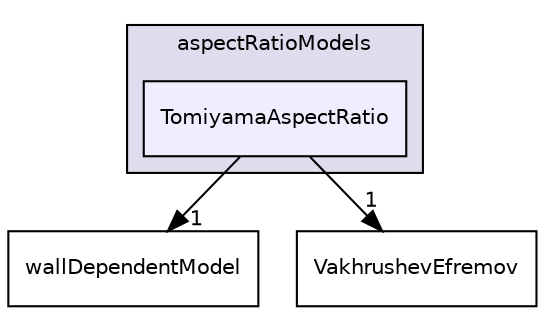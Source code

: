 digraph "TomiyamaAspectRatio" {
  bgcolor=transparent;
  compound=true
  node [ fontsize="10", fontname="Helvetica"];
  edge [ labelfontsize="10", labelfontname="Helvetica"];
  subgraph clusterdir_d77a3a16c57a899218254e614255aa0e {
    graph [ bgcolor="#ddddee", pencolor="black", label="aspectRatioModels" fontname="Helvetica", fontsize="10", URL="dir_d77a3a16c57a899218254e614255aa0e.html"]
  dir_6188c3e905dd49ad6e93ada9964f995a [shape=box, label="TomiyamaAspectRatio", style="filled", fillcolor="#eeeeff", pencolor="black", URL="dir_6188c3e905dd49ad6e93ada9964f995a.html"];
  }
  dir_453f6145badb054e5a051d04728bcee2 [shape=box label="wallDependentModel" URL="dir_453f6145badb054e5a051d04728bcee2.html"];
  dir_9893e6f66f8181473b24775e62a95d22 [shape=box label="VakhrushevEfremov" URL="dir_9893e6f66f8181473b24775e62a95d22.html"];
  dir_6188c3e905dd49ad6e93ada9964f995a->dir_453f6145badb054e5a051d04728bcee2 [headlabel="1", labeldistance=1.5 headhref="dir_000233_000249.html"];
  dir_6188c3e905dd49ad6e93ada9964f995a->dir_9893e6f66f8181473b24775e62a95d22 [headlabel="1", labeldistance=1.5 headhref="dir_000233_000246.html"];
}
